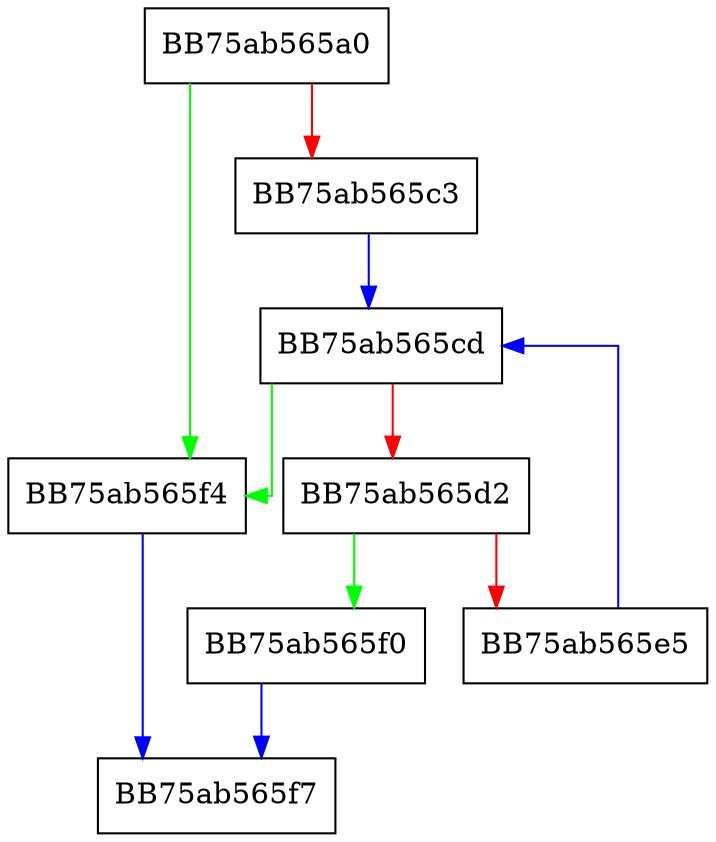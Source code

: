 digraph sqlite3IdListIndex {
  node [shape="box"];
  graph [splines=ortho];
  BB75ab565a0 -> BB75ab565f4 [color="green"];
  BB75ab565a0 -> BB75ab565c3 [color="red"];
  BB75ab565c3 -> BB75ab565cd [color="blue"];
  BB75ab565cd -> BB75ab565f4 [color="green"];
  BB75ab565cd -> BB75ab565d2 [color="red"];
  BB75ab565d2 -> BB75ab565f0 [color="green"];
  BB75ab565d2 -> BB75ab565e5 [color="red"];
  BB75ab565e5 -> BB75ab565cd [color="blue"];
  BB75ab565f0 -> BB75ab565f7 [color="blue"];
  BB75ab565f4 -> BB75ab565f7 [color="blue"];
}